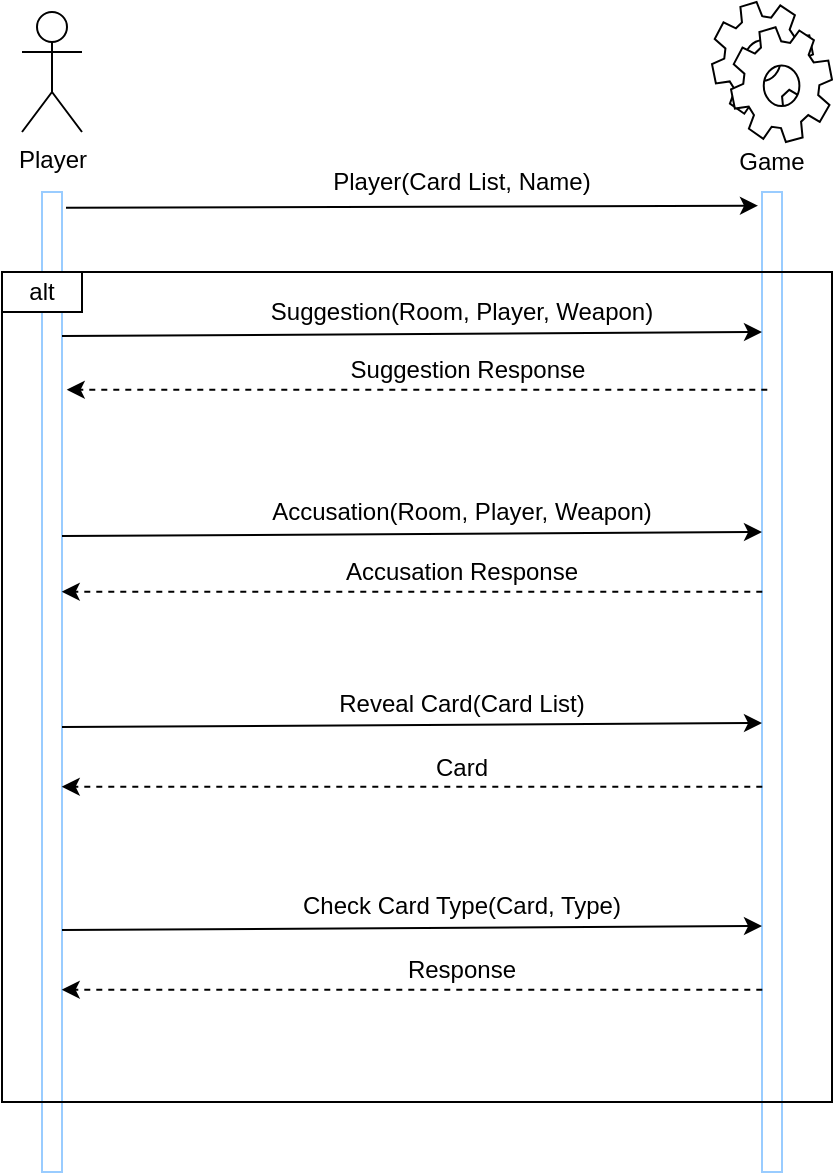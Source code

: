 <mxfile version="10.6.3" type="device"><diagram id="W40hRVXfHqRepHlPxloq" name="Page-1"><mxGraphModel dx="432" dy="754" grid="1" gridSize="10" guides="1" tooltips="1" connect="1" arrows="1" fold="1" page="1" pageScale="1" pageWidth="850" pageHeight="1100" math="0" shadow="0"><root><mxCell id="0"/><mxCell id="1" parent="0"/><mxCell id="M9NoM5EndnhvOsRlEria-1" value="" style="rounded=0;whiteSpace=wrap;html=1;gradientColor=none;strokeColor=#99CCFF;" vertex="1" parent="1"><mxGeometry x="50" y="150" width="10" height="490" as="geometry"/></mxCell><mxCell id="M9NoM5EndnhvOsRlEria-2" value="Player&lt;br&gt;" style="shape=umlActor;verticalLabelPosition=bottom;labelBackgroundColor=#ffffff;verticalAlign=top;html=1;outlineConnect=0;strokeColor=#000000;gradientColor=none;" vertex="1" parent="1"><mxGeometry x="40" y="60" width="30" height="60" as="geometry"/></mxCell><mxCell id="M9NoM5EndnhvOsRlEria-3" value="" style="rounded=0;whiteSpace=wrap;html=1;gradientColor=none;strokeColor=#99CCFF;" vertex="1" parent="1"><mxGeometry x="410" y="150" width="10" height="490" as="geometry"/></mxCell><mxCell id="M9NoM5EndnhvOsRlEria-4" value="" style="shape=mxgraph.bpmn.service_task;html=1;outlineConnect=0;strokeColor=#000000;gradientColor=none;" vertex="1" parent="1"><mxGeometry x="385" y="55" width="60" height="70" as="geometry"/></mxCell><mxCell id="M9NoM5EndnhvOsRlEria-5" value="Game&lt;br&gt;" style="text;html=1;strokeColor=none;fillColor=none;align=center;verticalAlign=middle;whiteSpace=wrap;rounded=0;" vertex="1" parent="1"><mxGeometry x="395" y="125" width="40" height="20" as="geometry"/></mxCell><mxCell id="M9NoM5EndnhvOsRlEria-6" value="" style="endArrow=classic;html=1;exitX=1.2;exitY=0.016;exitDx=0;exitDy=0;exitPerimeter=0;entryX=-0.2;entryY=0.014;entryDx=0;entryDy=0;entryPerimeter=0;" edge="1" parent="1" source="M9NoM5EndnhvOsRlEria-1" target="M9NoM5EndnhvOsRlEria-3"><mxGeometry width="50" height="50" relative="1" as="geometry"><mxPoint x="160" y="210" as="sourcePoint"/><mxPoint x="380" y="159" as="targetPoint"/></mxGeometry></mxCell><mxCell id="M9NoM5EndnhvOsRlEria-7" value="Player(Card List, Name)" style="text;html=1;strokeColor=none;fillColor=none;align=center;verticalAlign=middle;whiteSpace=wrap;rounded=0;" vertex="1" parent="1"><mxGeometry x="150" y="135" width="220" height="20" as="geometry"/></mxCell><mxCell id="M9NoM5EndnhvOsRlEria-9" value="" style="whiteSpace=wrap;html=1;aspect=fixed;strokeColor=#000000;fillColor=none;gradientColor=none;" vertex="1" parent="1"><mxGeometry x="30" y="190" width="415" height="415" as="geometry"/></mxCell><mxCell id="M9NoM5EndnhvOsRlEria-11" value="alt" style="rounded=0;whiteSpace=wrap;html=1;strokeColor=#000000;fillColor=#ffffff;gradientColor=none;" vertex="1" parent="1"><mxGeometry x="30" y="190" width="40" height="20" as="geometry"/></mxCell><mxCell id="M9NoM5EndnhvOsRlEria-12" value="" style="endArrow=classic;html=1;exitX=1.2;exitY=0.016;exitDx=0;exitDy=0;exitPerimeter=0;" edge="1" parent="1"><mxGeometry width="50" height="50" relative="1" as="geometry"><mxPoint x="60" y="222" as="sourcePoint"/><mxPoint x="410" y="220" as="targetPoint"/></mxGeometry></mxCell><mxCell id="M9NoM5EndnhvOsRlEria-13" value="Suggestion(Room, Player, Weapon)" style="text;html=1;strokeColor=none;fillColor=none;align=center;verticalAlign=middle;whiteSpace=wrap;rounded=0;" vertex="1" parent="1"><mxGeometry x="150" y="200" width="220" height="20" as="geometry"/></mxCell><mxCell id="M9NoM5EndnhvOsRlEria-14" value="" style="endArrow=classic;html=1;exitX=1.2;exitY=0.016;exitDx=0;exitDy=0;exitPerimeter=0;" edge="1" parent="1"><mxGeometry width="50" height="50" relative="1" as="geometry"><mxPoint x="60" y="322" as="sourcePoint"/><mxPoint x="410" y="320" as="targetPoint"/></mxGeometry></mxCell><mxCell id="M9NoM5EndnhvOsRlEria-15" value="Accusation(Room, Player, Weapon)" style="text;html=1;strokeColor=none;fillColor=none;align=center;verticalAlign=middle;whiteSpace=wrap;rounded=0;" vertex="1" parent="1"><mxGeometry x="150" y="300" width="220" height="20" as="geometry"/></mxCell><mxCell id="M9NoM5EndnhvOsRlEria-17" value="" style="endArrow=classic;html=1;exitX=0.916;exitY=0.217;exitDx=0;exitDy=0;exitPerimeter=0;entryX=0.072;entryY=0.217;entryDx=0;entryDy=0;entryPerimeter=0;dashed=1;" edge="1" parent="1"><mxGeometry width="50" height="50" relative="1" as="geometry"><mxPoint x="412.643" y="248.857" as="sourcePoint"/><mxPoint x="62.357" y="248.857" as="targetPoint"/></mxGeometry></mxCell><mxCell id="M9NoM5EndnhvOsRlEria-18" value="Suggestion Response" style="text;html=1;strokeColor=none;fillColor=none;align=center;verticalAlign=middle;whiteSpace=wrap;rounded=0;" vertex="1" parent="1"><mxGeometry x="152.5" y="229" width="220" height="20" as="geometry"/></mxCell><mxCell id="M9NoM5EndnhvOsRlEria-19" value="Accusation Response" style="text;html=1;strokeColor=none;fillColor=none;align=center;verticalAlign=middle;whiteSpace=wrap;rounded=0;" vertex="1" parent="1"><mxGeometry x="150" y="330" width="220" height="20" as="geometry"/></mxCell><mxCell id="M9NoM5EndnhvOsRlEria-20" value="" style="endArrow=classic;html=1;exitX=0.916;exitY=0.217;exitDx=0;exitDy=0;exitPerimeter=0;entryX=0.072;entryY=0.217;entryDx=0;entryDy=0;entryPerimeter=0;dashed=1;" edge="1" parent="1"><mxGeometry width="50" height="50" relative="1" as="geometry"><mxPoint x="410.143" y="349.857" as="sourcePoint"/><mxPoint x="59.857" y="349.857" as="targetPoint"/></mxGeometry></mxCell><mxCell id="M9NoM5EndnhvOsRlEria-21" value="" style="endArrow=classic;html=1;exitX=1.2;exitY=0.016;exitDx=0;exitDy=0;exitPerimeter=0;" edge="1" parent="1"><mxGeometry width="50" height="50" relative="1" as="geometry"><mxPoint x="60" y="417.5" as="sourcePoint"/><mxPoint x="410" y="415.5" as="targetPoint"/></mxGeometry></mxCell><mxCell id="M9NoM5EndnhvOsRlEria-22" value="Reveal Card(Card List)" style="text;html=1;strokeColor=none;fillColor=none;align=center;verticalAlign=middle;whiteSpace=wrap;rounded=0;" vertex="1" parent="1"><mxGeometry x="150" y="395.5" width="220" height="20" as="geometry"/></mxCell><mxCell id="M9NoM5EndnhvOsRlEria-23" value="" style="endArrow=classic;html=1;exitX=0.916;exitY=0.217;exitDx=0;exitDy=0;exitPerimeter=0;entryX=0.072;entryY=0.217;entryDx=0;entryDy=0;entryPerimeter=0;dashed=1;" edge="1" parent="1"><mxGeometry width="50" height="50" relative="1" as="geometry"><mxPoint x="410.143" y="447.357" as="sourcePoint"/><mxPoint x="59.857" y="447.357" as="targetPoint"/></mxGeometry></mxCell><mxCell id="M9NoM5EndnhvOsRlEria-24" value="Card" style="text;html=1;strokeColor=none;fillColor=none;align=center;verticalAlign=middle;whiteSpace=wrap;rounded=0;" vertex="1" parent="1"><mxGeometry x="150" y="427.5" width="220" height="20" as="geometry"/></mxCell><mxCell id="M9NoM5EndnhvOsRlEria-25" value="" style="endArrow=classic;html=1;exitX=1.2;exitY=0.016;exitDx=0;exitDy=0;exitPerimeter=0;" edge="1" parent="1"><mxGeometry width="50" height="50" relative="1" as="geometry"><mxPoint x="60" y="519" as="sourcePoint"/><mxPoint x="410" y="517" as="targetPoint"/></mxGeometry></mxCell><mxCell id="M9NoM5EndnhvOsRlEria-26" value="Check Card Type(Card, Type)" style="text;html=1;strokeColor=none;fillColor=none;align=center;verticalAlign=middle;whiteSpace=wrap;rounded=0;" vertex="1" parent="1"><mxGeometry x="150" y="497" width="220" height="20" as="geometry"/></mxCell><mxCell id="M9NoM5EndnhvOsRlEria-27" value="Response" style="text;html=1;strokeColor=none;fillColor=none;align=center;verticalAlign=middle;whiteSpace=wrap;rounded=0;" vertex="1" parent="1"><mxGeometry x="150" y="529" width="220" height="20" as="geometry"/></mxCell><mxCell id="M9NoM5EndnhvOsRlEria-28" value="" style="endArrow=classic;html=1;exitX=0.916;exitY=0.217;exitDx=0;exitDy=0;exitPerimeter=0;entryX=0.072;entryY=0.217;entryDx=0;entryDy=0;entryPerimeter=0;dashed=1;" edge="1" parent="1"><mxGeometry width="50" height="50" relative="1" as="geometry"><mxPoint x="410.143" y="548.857" as="sourcePoint"/><mxPoint x="59.857" y="548.857" as="targetPoint"/></mxGeometry></mxCell></root></mxGraphModel></diagram></mxfile>